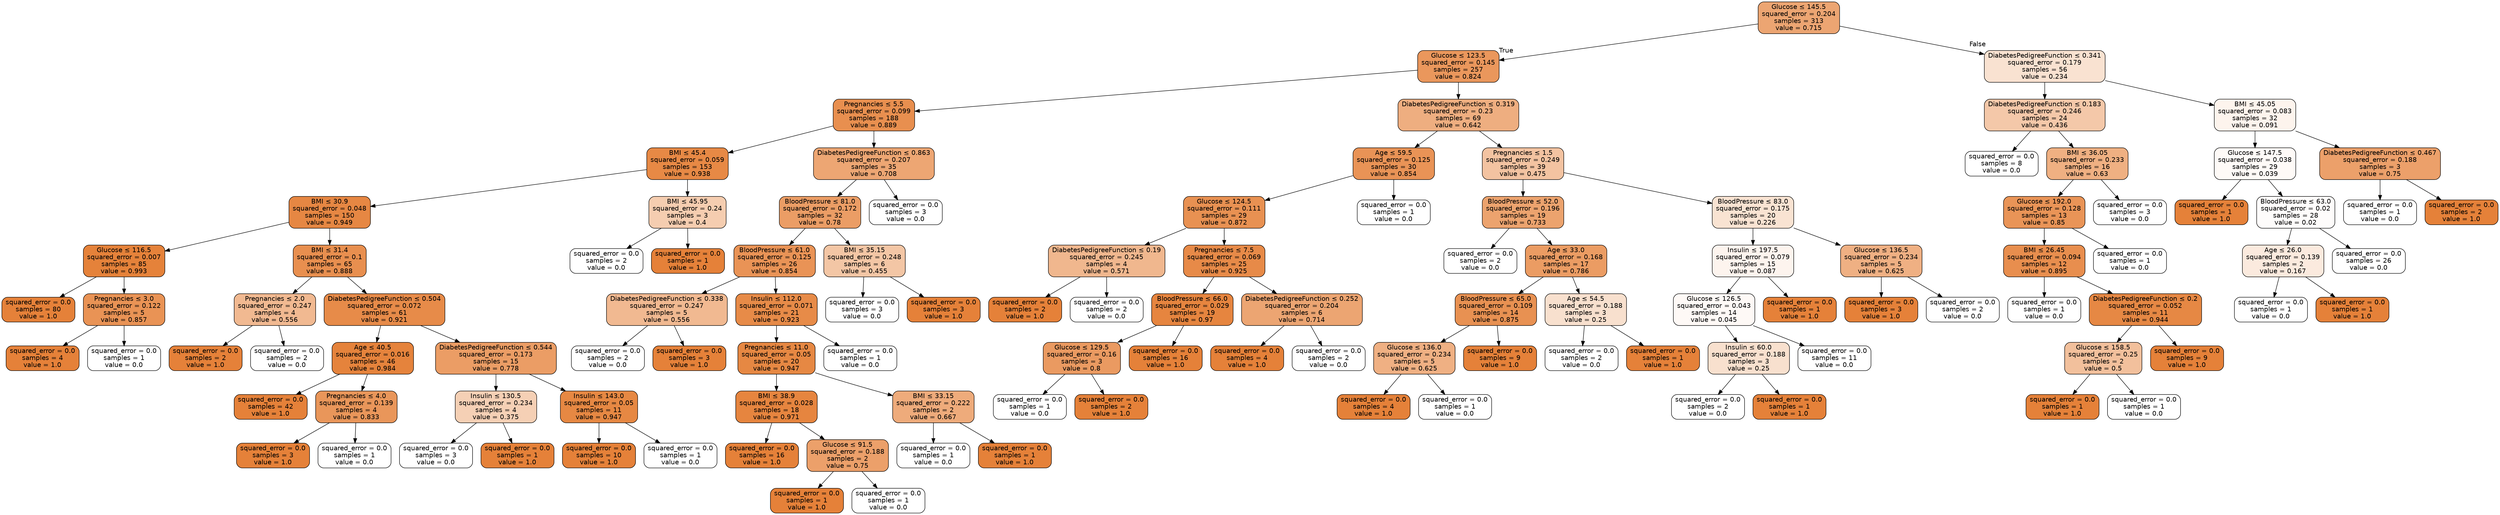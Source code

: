 digraph Tree {
node [shape=box, style="filled, rounded", color="black", fontname="helvetica"] ;
edge [fontname="helvetica"] ;
0 [label=<Glucose &le; 145.5<br/>squared_error = 0.204<br/>samples = 313<br/>value = 0.715>, fillcolor="#eca572"] ;
1 [label=<Glucose &le; 123.5<br/>squared_error = 0.145<br/>samples = 257<br/>value = 0.824>, fillcolor="#ea975c"] ;
0 -> 1 [labeldistance=2.5, labelangle=45, headlabel="True"] ;
2 [label=<Pregnancies &le; 5.5<br/>squared_error = 0.099<br/>samples = 188<br/>value = 0.889>, fillcolor="#e88f4f"] ;
1 -> 2 ;
3 [label=<BMI &le; 45.4<br/>squared_error = 0.059<br/>samples = 153<br/>value = 0.938>, fillcolor="#e78945"] ;
2 -> 3 ;
4 [label=<BMI &le; 30.9<br/>squared_error = 0.048<br/>samples = 150<br/>value = 0.949>, fillcolor="#e68743"] ;
3 -> 4 ;
5 [label=<Glucose &le; 116.5<br/>squared_error = 0.007<br/>samples = 85<br/>value = 0.993>, fillcolor="#e5823a"] ;
4 -> 5 ;
6 [label=<squared_error = 0.0<br/>samples = 80<br/>value = 1.0>, fillcolor="#e58139"] ;
5 -> 6 ;
7 [label=<Pregnancies &le; 3.0<br/>squared_error = 0.122<br/>samples = 5<br/>value = 0.857>, fillcolor="#e99355"] ;
5 -> 7 ;
8 [label=<squared_error = 0.0<br/>samples = 4<br/>value = 1.0>, fillcolor="#e58139"] ;
7 -> 8 ;
9 [label=<squared_error = 0.0<br/>samples = 1<br/>value = 0.0>, fillcolor="#ffffff"] ;
7 -> 9 ;
10 [label=<BMI &le; 31.4<br/>squared_error = 0.1<br/>samples = 65<br/>value = 0.888>, fillcolor="#e88f4f"] ;
4 -> 10 ;
11 [label=<Pregnancies &le; 2.0<br/>squared_error = 0.247<br/>samples = 4<br/>value = 0.556>, fillcolor="#f1b991"] ;
10 -> 11 ;
12 [label=<squared_error = 0.0<br/>samples = 2<br/>value = 1.0>, fillcolor="#e58139"] ;
11 -> 12 ;
13 [label=<squared_error = 0.0<br/>samples = 2<br/>value = 0.0>, fillcolor="#ffffff"] ;
11 -> 13 ;
14 [label=<DiabetesPedigreeFunction &le; 0.504<br/>squared_error = 0.072<br/>samples = 61<br/>value = 0.921>, fillcolor="#e78b49"] ;
10 -> 14 ;
15 [label=<Age &le; 40.5<br/>squared_error = 0.016<br/>samples = 46<br/>value = 0.984>, fillcolor="#e5833c"] ;
14 -> 15 ;
16 [label=<squared_error = 0.0<br/>samples = 42<br/>value = 1.0>, fillcolor="#e58139"] ;
15 -> 16 ;
17 [label=<Pregnancies &le; 4.0<br/>squared_error = 0.139<br/>samples = 4<br/>value = 0.833>, fillcolor="#e9965a"] ;
15 -> 17 ;
18 [label=<squared_error = 0.0<br/>samples = 3<br/>value = 1.0>, fillcolor="#e58139"] ;
17 -> 18 ;
19 [label=<squared_error = 0.0<br/>samples = 1<br/>value = 0.0>, fillcolor="#ffffff"] ;
17 -> 19 ;
20 [label=<DiabetesPedigreeFunction &le; 0.544<br/>squared_error = 0.173<br/>samples = 15<br/>value = 0.778>, fillcolor="#eb9d65"] ;
14 -> 20 ;
21 [label=<Insulin &le; 130.5<br/>squared_error = 0.234<br/>samples = 4<br/>value = 0.375>, fillcolor="#f5d0b5"] ;
20 -> 21 ;
22 [label=<squared_error = 0.0<br/>samples = 3<br/>value = 0.0>, fillcolor="#ffffff"] ;
21 -> 22 ;
23 [label=<squared_error = 0.0<br/>samples = 1<br/>value = 1.0>, fillcolor="#e58139"] ;
21 -> 23 ;
24 [label=<Insulin &le; 143.0<br/>squared_error = 0.05<br/>samples = 11<br/>value = 0.947>, fillcolor="#e68843"] ;
20 -> 24 ;
25 [label=<squared_error = 0.0<br/>samples = 10<br/>value = 1.0>, fillcolor="#e58139"] ;
24 -> 25 ;
26 [label=<squared_error = 0.0<br/>samples = 1<br/>value = 0.0>, fillcolor="#ffffff"] ;
24 -> 26 ;
27 [label=<BMI &le; 45.95<br/>squared_error = 0.24<br/>samples = 3<br/>value = 0.4>, fillcolor="#f5cdb0"] ;
3 -> 27 ;
28 [label=<squared_error = 0.0<br/>samples = 2<br/>value = 0.0>, fillcolor="#ffffff"] ;
27 -> 28 ;
29 [label=<squared_error = 0.0<br/>samples = 1<br/>value = 1.0>, fillcolor="#e58139"] ;
27 -> 29 ;
30 [label=<DiabetesPedigreeFunction &le; 0.863<br/>squared_error = 0.207<br/>samples = 35<br/>value = 0.708>, fillcolor="#eda673"] ;
2 -> 30 ;
31 [label=<BloodPressure &le; 81.0<br/>squared_error = 0.172<br/>samples = 32<br/>value = 0.78>, fillcolor="#eb9d65"] ;
30 -> 31 ;
32 [label=<BloodPressure &le; 61.0<br/>squared_error = 0.125<br/>samples = 26<br/>value = 0.854>, fillcolor="#e99356"] ;
31 -> 32 ;
33 [label=<DiabetesPedigreeFunction &le; 0.338<br/>squared_error = 0.247<br/>samples = 5<br/>value = 0.556>, fillcolor="#f1b991"] ;
32 -> 33 ;
34 [label=<squared_error = 0.0<br/>samples = 2<br/>value = 0.0>, fillcolor="#ffffff"] ;
33 -> 34 ;
35 [label=<squared_error = 0.0<br/>samples = 3<br/>value = 1.0>, fillcolor="#e58139"] ;
33 -> 35 ;
36 [label=<Insulin &le; 112.0<br/>squared_error = 0.071<br/>samples = 21<br/>value = 0.923>, fillcolor="#e78b48"] ;
32 -> 36 ;
37 [label=<Pregnancies &le; 11.0<br/>squared_error = 0.05<br/>samples = 20<br/>value = 0.947>, fillcolor="#e68843"] ;
36 -> 37 ;
38 [label=<BMI &le; 38.9<br/>squared_error = 0.028<br/>samples = 18<br/>value = 0.971>, fillcolor="#e6853f"] ;
37 -> 38 ;
39 [label=<squared_error = 0.0<br/>samples = 16<br/>value = 1.0>, fillcolor="#e58139"] ;
38 -> 39 ;
40 [label=<Glucose &le; 91.5<br/>squared_error = 0.188<br/>samples = 2<br/>value = 0.75>, fillcolor="#eca06a"] ;
38 -> 40 ;
41 [label=<squared_error = 0.0<br/>samples = 1<br/>value = 1.0>, fillcolor="#e58139"] ;
40 -> 41 ;
42 [label=<squared_error = 0.0<br/>samples = 1<br/>value = 0.0>, fillcolor="#ffffff"] ;
40 -> 42 ;
43 [label=<BMI &le; 33.15<br/>squared_error = 0.222<br/>samples = 2<br/>value = 0.667>, fillcolor="#eeab7b"] ;
37 -> 43 ;
44 [label=<squared_error = 0.0<br/>samples = 1<br/>value = 0.0>, fillcolor="#ffffff"] ;
43 -> 44 ;
45 [label=<squared_error = 0.0<br/>samples = 1<br/>value = 1.0>, fillcolor="#e58139"] ;
43 -> 45 ;
46 [label=<squared_error = 0.0<br/>samples = 1<br/>value = 0.0>, fillcolor="#ffffff"] ;
36 -> 46 ;
47 [label=<BMI &le; 35.15<br/>squared_error = 0.248<br/>samples = 6<br/>value = 0.455>, fillcolor="#f3c6a5"] ;
31 -> 47 ;
48 [label=<squared_error = 0.0<br/>samples = 3<br/>value = 0.0>, fillcolor="#ffffff"] ;
47 -> 48 ;
49 [label=<squared_error = 0.0<br/>samples = 3<br/>value = 1.0>, fillcolor="#e58139"] ;
47 -> 49 ;
50 [label=<squared_error = 0.0<br/>samples = 3<br/>value = 0.0>, fillcolor="#ffffff"] ;
30 -> 50 ;
51 [label=<DiabetesPedigreeFunction &le; 0.319<br/>squared_error = 0.23<br/>samples = 69<br/>value = 0.642>, fillcolor="#eeae80"] ;
1 -> 51 ;
52 [label=<Age &le; 59.5<br/>squared_error = 0.125<br/>samples = 30<br/>value = 0.854>, fillcolor="#e99356"] ;
51 -> 52 ;
53 [label=<Glucose &le; 124.5<br/>squared_error = 0.111<br/>samples = 29<br/>value = 0.872>, fillcolor="#e89152"] ;
52 -> 53 ;
54 [label=<DiabetesPedigreeFunction &le; 0.19<br/>squared_error = 0.245<br/>samples = 4<br/>value = 0.571>, fillcolor="#f0b78e"] ;
53 -> 54 ;
55 [label=<squared_error = 0.0<br/>samples = 2<br/>value = 1.0>, fillcolor="#e58139"] ;
54 -> 55 ;
56 [label=<squared_error = 0.0<br/>samples = 2<br/>value = 0.0>, fillcolor="#ffffff"] ;
54 -> 56 ;
57 [label=<Pregnancies &le; 7.5<br/>squared_error = 0.069<br/>samples = 25<br/>value = 0.925>, fillcolor="#e78a48"] ;
53 -> 57 ;
58 [label=<BloodPressure &le; 66.0<br/>squared_error = 0.029<br/>samples = 19<br/>value = 0.97>, fillcolor="#e6853f"] ;
57 -> 58 ;
59 [label=<Glucose &le; 129.5<br/>squared_error = 0.16<br/>samples = 3<br/>value = 0.8>, fillcolor="#ea9a61"] ;
58 -> 59 ;
60 [label=<squared_error = 0.0<br/>samples = 1<br/>value = 0.0>, fillcolor="#ffffff"] ;
59 -> 60 ;
61 [label=<squared_error = 0.0<br/>samples = 2<br/>value = 1.0>, fillcolor="#e58139"] ;
59 -> 61 ;
62 [label=<squared_error = 0.0<br/>samples = 16<br/>value = 1.0>, fillcolor="#e58139"] ;
58 -> 62 ;
63 [label=<DiabetesPedigreeFunction &le; 0.252<br/>squared_error = 0.204<br/>samples = 6<br/>value = 0.714>, fillcolor="#eca572"] ;
57 -> 63 ;
64 [label=<squared_error = 0.0<br/>samples = 4<br/>value = 1.0>, fillcolor="#e58139"] ;
63 -> 64 ;
65 [label=<squared_error = 0.0<br/>samples = 2<br/>value = 0.0>, fillcolor="#ffffff"] ;
63 -> 65 ;
66 [label=<squared_error = 0.0<br/>samples = 1<br/>value = 0.0>, fillcolor="#ffffff"] ;
52 -> 66 ;
67 [label=<Pregnancies &le; 1.5<br/>squared_error = 0.249<br/>samples = 39<br/>value = 0.475>, fillcolor="#f3c3a1"] ;
51 -> 67 ;
68 [label=<BloodPressure &le; 52.0<br/>squared_error = 0.196<br/>samples = 19<br/>value = 0.733>, fillcolor="#eca36e"] ;
67 -> 68 ;
69 [label=<squared_error = 0.0<br/>samples = 2<br/>value = 0.0>, fillcolor="#ffffff"] ;
68 -> 69 ;
70 [label=<Age &le; 33.0<br/>squared_error = 0.168<br/>samples = 17<br/>value = 0.786>, fillcolor="#eb9c63"] ;
68 -> 70 ;
71 [label=<BloodPressure &le; 65.0<br/>squared_error = 0.109<br/>samples = 14<br/>value = 0.875>, fillcolor="#e89152"] ;
70 -> 71 ;
72 [label=<Glucose &le; 136.0<br/>squared_error = 0.234<br/>samples = 5<br/>value = 0.625>, fillcolor="#efb083"] ;
71 -> 72 ;
73 [label=<squared_error = 0.0<br/>samples = 4<br/>value = 1.0>, fillcolor="#e58139"] ;
72 -> 73 ;
74 [label=<squared_error = 0.0<br/>samples = 1<br/>value = 0.0>, fillcolor="#ffffff"] ;
72 -> 74 ;
75 [label=<squared_error = 0.0<br/>samples = 9<br/>value = 1.0>, fillcolor="#e58139"] ;
71 -> 75 ;
76 [label=<Age &le; 54.5<br/>squared_error = 0.188<br/>samples = 3<br/>value = 0.25>, fillcolor="#f8e0ce"] ;
70 -> 76 ;
77 [label=<squared_error = 0.0<br/>samples = 2<br/>value = 0.0>, fillcolor="#ffffff"] ;
76 -> 77 ;
78 [label=<squared_error = 0.0<br/>samples = 1<br/>value = 1.0>, fillcolor="#e58139"] ;
76 -> 78 ;
79 [label=<BloodPressure &le; 83.0<br/>squared_error = 0.175<br/>samples = 20<br/>value = 0.226>, fillcolor="#f9e3d2"] ;
67 -> 79 ;
80 [label=<Insulin &le; 197.5<br/>squared_error = 0.079<br/>samples = 15<br/>value = 0.087>, fillcolor="#fdf4ee"] ;
79 -> 80 ;
81 [label=<Glucose &le; 126.5<br/>squared_error = 0.043<br/>samples = 14<br/>value = 0.045>, fillcolor="#fef9f6"] ;
80 -> 81 ;
82 [label=<Insulin &le; 60.0<br/>squared_error = 0.188<br/>samples = 3<br/>value = 0.25>, fillcolor="#f8e0ce"] ;
81 -> 82 ;
83 [label=<squared_error = 0.0<br/>samples = 2<br/>value = 0.0>, fillcolor="#ffffff"] ;
82 -> 83 ;
84 [label=<squared_error = 0.0<br/>samples = 1<br/>value = 1.0>, fillcolor="#e58139"] ;
82 -> 84 ;
85 [label=<squared_error = 0.0<br/>samples = 11<br/>value = 0.0>, fillcolor="#ffffff"] ;
81 -> 85 ;
86 [label=<squared_error = 0.0<br/>samples = 1<br/>value = 1.0>, fillcolor="#e58139"] ;
80 -> 86 ;
87 [label=<Glucose &le; 136.5<br/>squared_error = 0.234<br/>samples = 5<br/>value = 0.625>, fillcolor="#efb083"] ;
79 -> 87 ;
88 [label=<squared_error = 0.0<br/>samples = 3<br/>value = 1.0>, fillcolor="#e58139"] ;
87 -> 88 ;
89 [label=<squared_error = 0.0<br/>samples = 2<br/>value = 0.0>, fillcolor="#ffffff"] ;
87 -> 89 ;
90 [label=<DiabetesPedigreeFunction &le; 0.341<br/>squared_error = 0.179<br/>samples = 56<br/>value = 0.234>, fillcolor="#f9e2d1"] ;
0 -> 90 [labeldistance=2.5, labelangle=-45, headlabel="False"] ;
91 [label=<DiabetesPedigreeFunction &le; 0.183<br/>squared_error = 0.246<br/>samples = 24<br/>value = 0.436>, fillcolor="#f4c8a9"] ;
90 -> 91 ;
92 [label=<squared_error = 0.0<br/>samples = 8<br/>value = 0.0>, fillcolor="#ffffff"] ;
91 -> 92 ;
93 [label=<BMI &le; 36.05<br/>squared_error = 0.233<br/>samples = 16<br/>value = 0.63>, fillcolor="#efb082"] ;
91 -> 93 ;
94 [label=<Glucose &le; 192.0<br/>squared_error = 0.128<br/>samples = 13<br/>value = 0.85>, fillcolor="#e99457"] ;
93 -> 94 ;
95 [label=<BMI &le; 26.45<br/>squared_error = 0.094<br/>samples = 12<br/>value = 0.895>, fillcolor="#e88e4e"] ;
94 -> 95 ;
96 [label=<squared_error = 0.0<br/>samples = 1<br/>value = 0.0>, fillcolor="#ffffff"] ;
95 -> 96 ;
97 [label=<DiabetesPedigreeFunction &le; 0.2<br/>squared_error = 0.052<br/>samples = 11<br/>value = 0.944>, fillcolor="#e68844"] ;
95 -> 97 ;
98 [label=<Glucose &le; 158.5<br/>squared_error = 0.25<br/>samples = 2<br/>value = 0.5>, fillcolor="#f2c09c"] ;
97 -> 98 ;
99 [label=<squared_error = 0.0<br/>samples = 1<br/>value = 1.0>, fillcolor="#e58139"] ;
98 -> 99 ;
100 [label=<squared_error = 0.0<br/>samples = 1<br/>value = 0.0>, fillcolor="#ffffff"] ;
98 -> 100 ;
101 [label=<squared_error = 0.0<br/>samples = 9<br/>value = 1.0>, fillcolor="#e58139"] ;
97 -> 101 ;
102 [label=<squared_error = 0.0<br/>samples = 1<br/>value = 0.0>, fillcolor="#ffffff"] ;
94 -> 102 ;
103 [label=<squared_error = 0.0<br/>samples = 3<br/>value = 0.0>, fillcolor="#ffffff"] ;
93 -> 103 ;
104 [label=<BMI &le; 45.05<br/>squared_error = 0.083<br/>samples = 32<br/>value = 0.091>, fillcolor="#fdf4ed"] ;
90 -> 104 ;
105 [label=<Glucose &le; 147.5<br/>squared_error = 0.038<br/>samples = 29<br/>value = 0.039>, fillcolor="#fefaf7"] ;
104 -> 105 ;
106 [label=<squared_error = 0.0<br/>samples = 1<br/>value = 1.0>, fillcolor="#e58139"] ;
105 -> 106 ;
107 [label=<BloodPressure &le; 63.0<br/>squared_error = 0.02<br/>samples = 28<br/>value = 0.02>, fillcolor="#fefcfb"] ;
105 -> 107 ;
108 [label=<Age &le; 26.0<br/>squared_error = 0.139<br/>samples = 2<br/>value = 0.167>, fillcolor="#fbeade"] ;
107 -> 108 ;
109 [label=<squared_error = 0.0<br/>samples = 1<br/>value = 0.0>, fillcolor="#ffffff"] ;
108 -> 109 ;
110 [label=<squared_error = 0.0<br/>samples = 1<br/>value = 1.0>, fillcolor="#e58139"] ;
108 -> 110 ;
111 [label=<squared_error = 0.0<br/>samples = 26<br/>value = 0.0>, fillcolor="#ffffff"] ;
107 -> 111 ;
112 [label=<DiabetesPedigreeFunction &le; 0.467<br/>squared_error = 0.188<br/>samples = 3<br/>value = 0.75>, fillcolor="#eca06a"] ;
104 -> 112 ;
113 [label=<squared_error = 0.0<br/>samples = 1<br/>value = 0.0>, fillcolor="#ffffff"] ;
112 -> 113 ;
114 [label=<squared_error = 0.0<br/>samples = 2<br/>value = 1.0>, fillcolor="#e58139"] ;
112 -> 114 ;
}